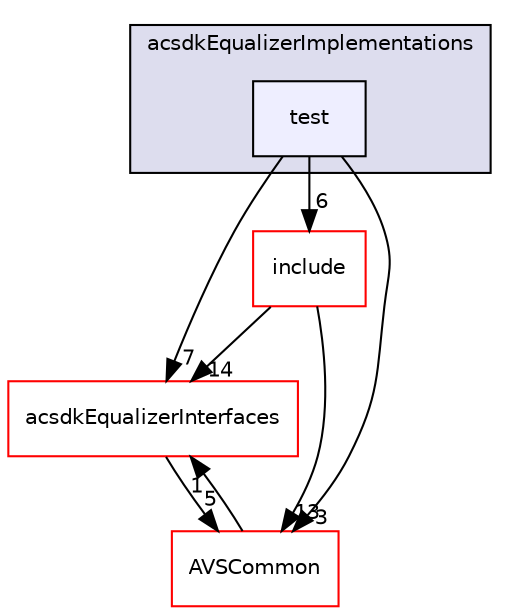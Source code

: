 digraph "/workplace/avs-device-sdk/capabilities/Equalizer/acsdkEqualizerImplementations/test" {
  compound=true
  node [ fontsize="10", fontname="Helvetica"];
  edge [ labelfontsize="10", labelfontname="Helvetica"];
  subgraph clusterdir_2a36deac1a3e1a226a789cbfacbb8bfa {
    graph [ bgcolor="#ddddee", pencolor="black", label="acsdkEqualizerImplementations" fontname="Helvetica", fontsize="10", URL="dir_2a36deac1a3e1a226a789cbfacbb8bfa.html"]
  dir_1c1f6ce390078b493780fd9a77729a79 [shape=box, label="test", style="filled", fillcolor="#eeeeff", pencolor="black", URL="dir_1c1f6ce390078b493780fd9a77729a79.html"];
  }
  dir_e13649c008142110e36acbd52973a0dc [shape=box label="acsdkEqualizerInterfaces" fillcolor="white" style="filled" color="red" URL="dir_e13649c008142110e36acbd52973a0dc.html"];
  dir_6828c0ed39d19f7e5a1dc746333688c5 [shape=box label="include" fillcolor="white" style="filled" color="red" URL="dir_6828c0ed39d19f7e5a1dc746333688c5.html"];
  dir_13e65effb2bde530b17b3d5eefcd0266 [shape=box label="AVSCommon" fillcolor="white" style="filled" color="red" URL="dir_13e65effb2bde530b17b3d5eefcd0266.html"];
  dir_e13649c008142110e36acbd52973a0dc->dir_13e65effb2bde530b17b3d5eefcd0266 [headlabel="5", labeldistance=1.5 headhref="dir_000320_000017.html"];
  dir_6828c0ed39d19f7e5a1dc746333688c5->dir_e13649c008142110e36acbd52973a0dc [headlabel="14", labeldistance=1.5 headhref="dir_000316_000320.html"];
  dir_6828c0ed39d19f7e5a1dc746333688c5->dir_13e65effb2bde530b17b3d5eefcd0266 [headlabel="13", labeldistance=1.5 headhref="dir_000316_000017.html"];
  dir_13e65effb2bde530b17b3d5eefcd0266->dir_e13649c008142110e36acbd52973a0dc [headlabel="1", labeldistance=1.5 headhref="dir_000017_000320.html"];
  dir_1c1f6ce390078b493780fd9a77729a79->dir_e13649c008142110e36acbd52973a0dc [headlabel="7", labeldistance=1.5 headhref="dir_000319_000320.html"];
  dir_1c1f6ce390078b493780fd9a77729a79->dir_6828c0ed39d19f7e5a1dc746333688c5 [headlabel="6", labeldistance=1.5 headhref="dir_000319_000316.html"];
  dir_1c1f6ce390078b493780fd9a77729a79->dir_13e65effb2bde530b17b3d5eefcd0266 [headlabel="3", labeldistance=1.5 headhref="dir_000319_000017.html"];
}

